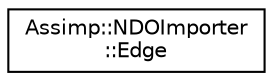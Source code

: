 digraph "Graphical Class Hierarchy"
{
  edge [fontname="Helvetica",fontsize="10",labelfontname="Helvetica",labelfontsize="10"];
  node [fontname="Helvetica",fontsize="10",shape=record];
  rankdir="LR";
  Node1 [label="Assimp::NDOImporter\l::Edge",height=0.2,width=0.4,color="black", fillcolor="white", style="filled",URL="$struct_assimp_1_1_n_d_o_importer_1_1_edge.html",tooltip="Represents a single edge. "];
}
